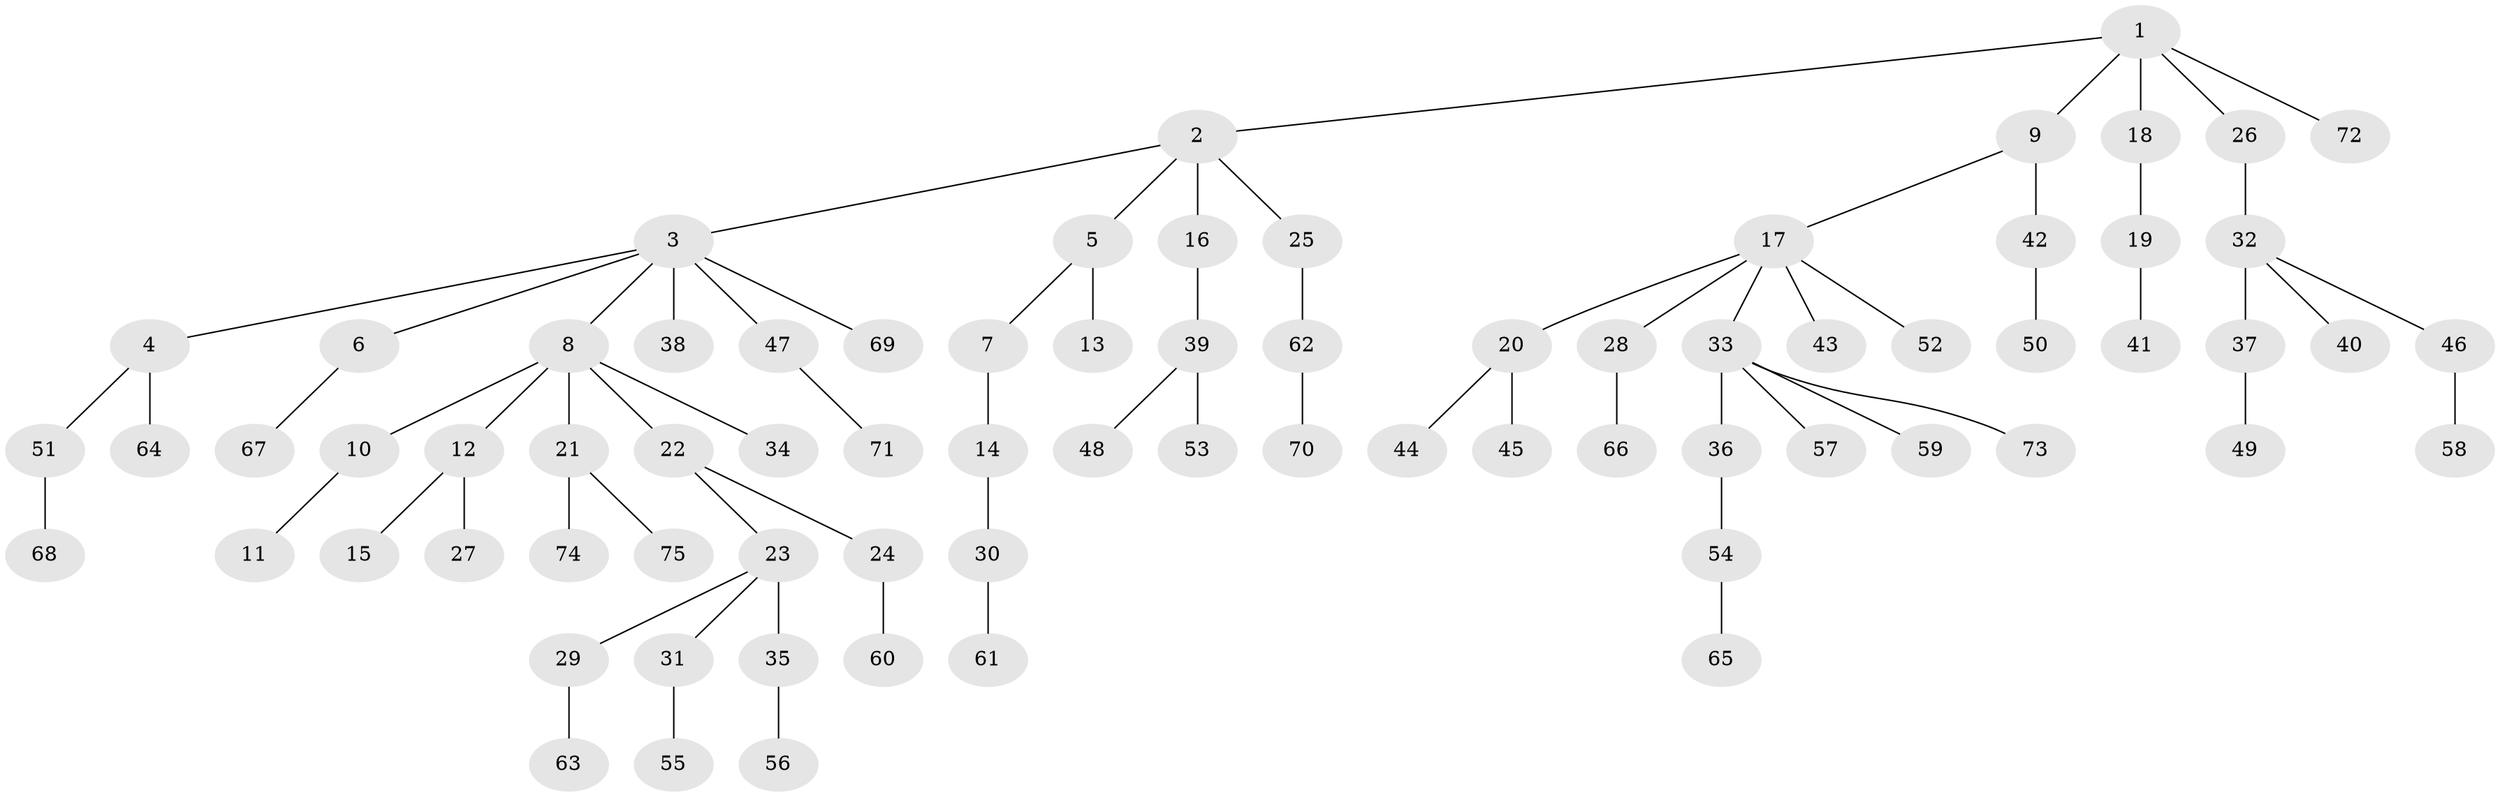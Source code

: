 // Generated by graph-tools (version 1.1) at 2025/50/03/09/25 03:50:16]
// undirected, 75 vertices, 74 edges
graph export_dot {
graph [start="1"]
  node [color=gray90,style=filled];
  1;
  2;
  3;
  4;
  5;
  6;
  7;
  8;
  9;
  10;
  11;
  12;
  13;
  14;
  15;
  16;
  17;
  18;
  19;
  20;
  21;
  22;
  23;
  24;
  25;
  26;
  27;
  28;
  29;
  30;
  31;
  32;
  33;
  34;
  35;
  36;
  37;
  38;
  39;
  40;
  41;
  42;
  43;
  44;
  45;
  46;
  47;
  48;
  49;
  50;
  51;
  52;
  53;
  54;
  55;
  56;
  57;
  58;
  59;
  60;
  61;
  62;
  63;
  64;
  65;
  66;
  67;
  68;
  69;
  70;
  71;
  72;
  73;
  74;
  75;
  1 -- 2;
  1 -- 9;
  1 -- 18;
  1 -- 26;
  1 -- 72;
  2 -- 3;
  2 -- 5;
  2 -- 16;
  2 -- 25;
  3 -- 4;
  3 -- 6;
  3 -- 8;
  3 -- 38;
  3 -- 47;
  3 -- 69;
  4 -- 51;
  4 -- 64;
  5 -- 7;
  5 -- 13;
  6 -- 67;
  7 -- 14;
  8 -- 10;
  8 -- 12;
  8 -- 21;
  8 -- 22;
  8 -- 34;
  9 -- 17;
  9 -- 42;
  10 -- 11;
  12 -- 15;
  12 -- 27;
  14 -- 30;
  16 -- 39;
  17 -- 20;
  17 -- 28;
  17 -- 33;
  17 -- 43;
  17 -- 52;
  18 -- 19;
  19 -- 41;
  20 -- 44;
  20 -- 45;
  21 -- 74;
  21 -- 75;
  22 -- 23;
  22 -- 24;
  23 -- 29;
  23 -- 31;
  23 -- 35;
  24 -- 60;
  25 -- 62;
  26 -- 32;
  28 -- 66;
  29 -- 63;
  30 -- 61;
  31 -- 55;
  32 -- 37;
  32 -- 40;
  32 -- 46;
  33 -- 36;
  33 -- 57;
  33 -- 59;
  33 -- 73;
  35 -- 56;
  36 -- 54;
  37 -- 49;
  39 -- 48;
  39 -- 53;
  42 -- 50;
  46 -- 58;
  47 -- 71;
  51 -- 68;
  54 -- 65;
  62 -- 70;
}
